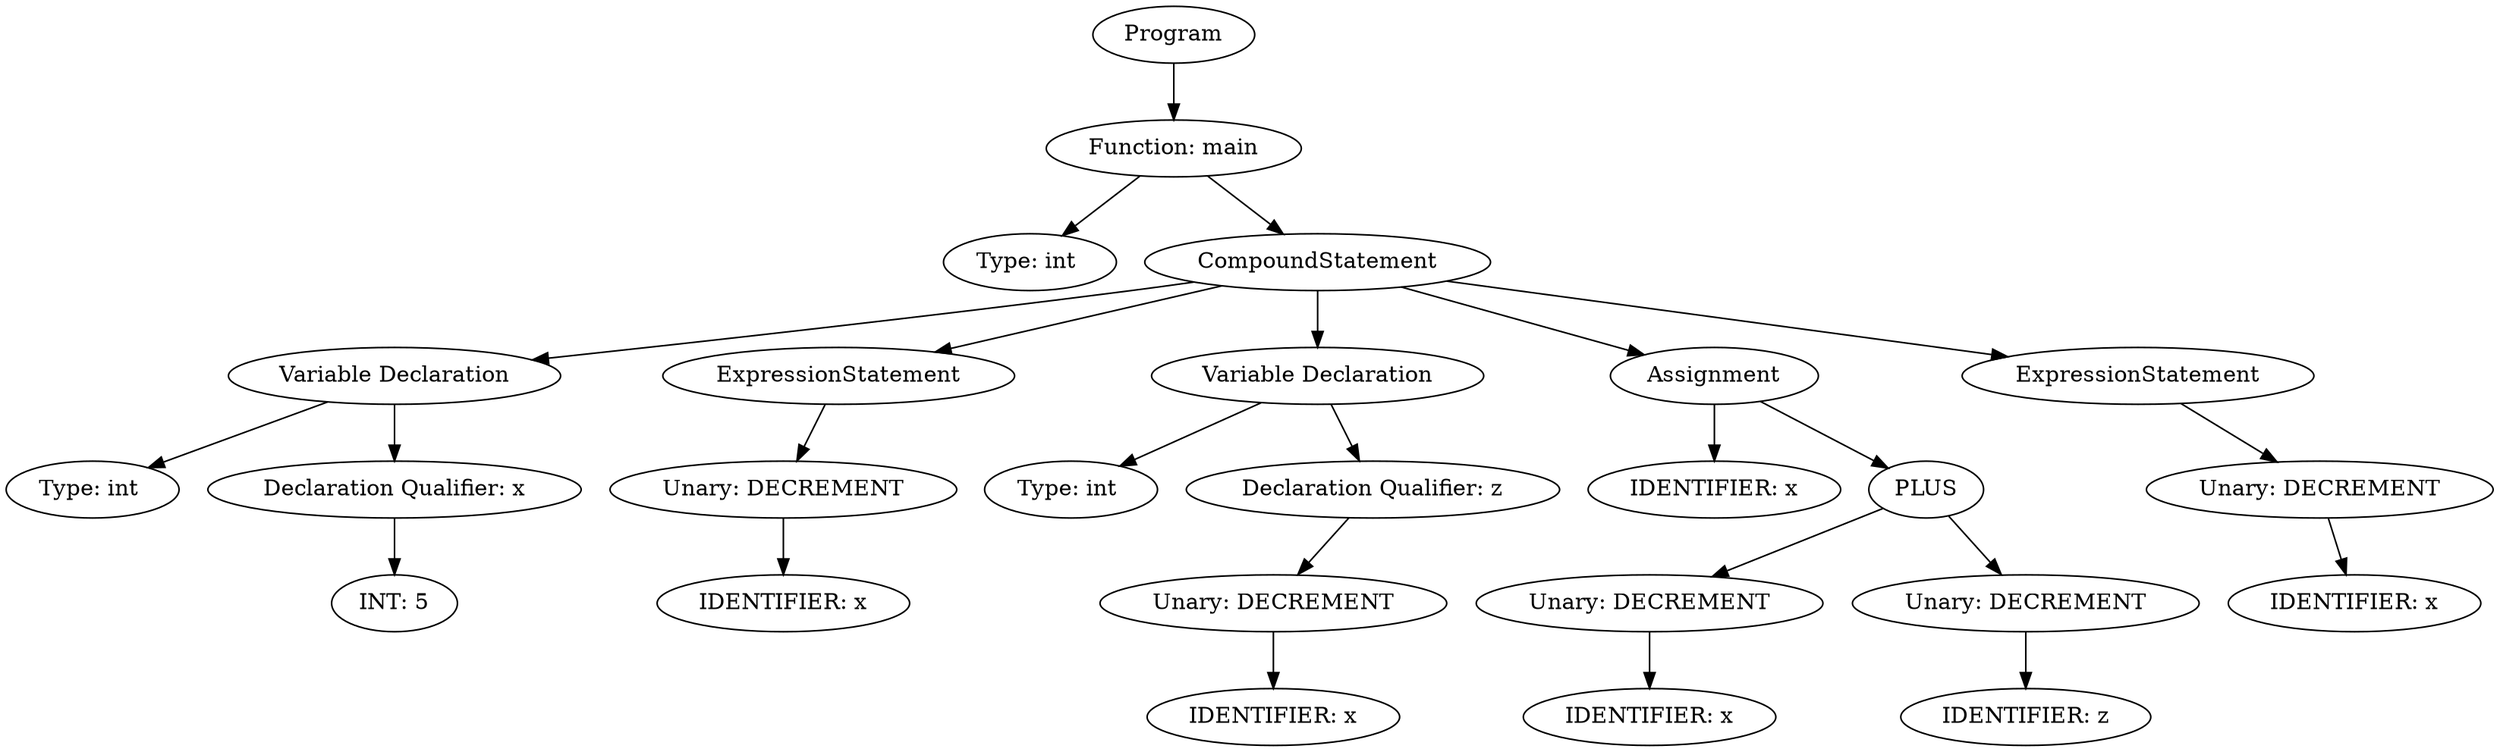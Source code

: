 digraph ExpressionGraph {
4404989376 [label="Program"];
4404989376 -> 4404988080;
4404988080 [label="Function: main"];
4404988080 -> 4404749136;
4404749136 [label="Type: int "];
4404988080 -> 4404408864;
4404408864 [label="CompoundStatement"];
4404408864 -> 4404988704;
4404988704 [label="Variable Declaration"];
4404988704 -> 4405000272;
4405000272 [label="Type: int "];
4404988704 -> 4404999456;
4404999456 [label="Declaration Qualifier: x"];
4404999456 -> 4404999600;
4404999600 [label="INT: 5"];
4404408864 -> 4404986208;
4404986208 [label="ExpressionStatement"];
4404986208 -> 4404998160;
4404998160 [label="Unary: DECREMENT"];
4404998160 -> 4404999936;
4404999936 [label="IDENTIFIER: x"];
4404408864 -> 4404999552;
4404999552 [label="Variable Declaration"];
4404999552 -> 4404997728;
4404997728 [label="Type: int "];
4404999552 -> 4404998688;
4404998688 [label="Declaration Qualifier: z"];
4404998688 -> 4404998736;
4404998736 [label="Unary: DECREMENT"];
4404998736 -> 4404986256;
4404986256 [label="IDENTIFIER: x"];
4404408864 -> 4404995280;
4404995280 [label="Assignment"];
4404995280 -> 4405000032;
4405000032 [label="IDENTIFIER: x"];
4404995280 -> 4404995136;
4404995136 [label="PLUS"];
4404995136 -> 4404988320;
4404995136 -> 4404997440;
4404988320 [label="Unary: DECREMENT"];
4404988320 -> 4404996864;
4404996864 [label="IDENTIFIER: x"];
4404997440 [label="Unary: DECREMENT"];
4404997440 -> 4404988464;
4404988464 [label="IDENTIFIER: z"];
4404408864 -> 4404989712;
4404989712 [label="ExpressionStatement"];
4404989712 -> 4404997536;
4404997536 [label="Unary: DECREMENT"];
4404997536 -> 4404998256;
4404998256 [label="IDENTIFIER: x"];
}
